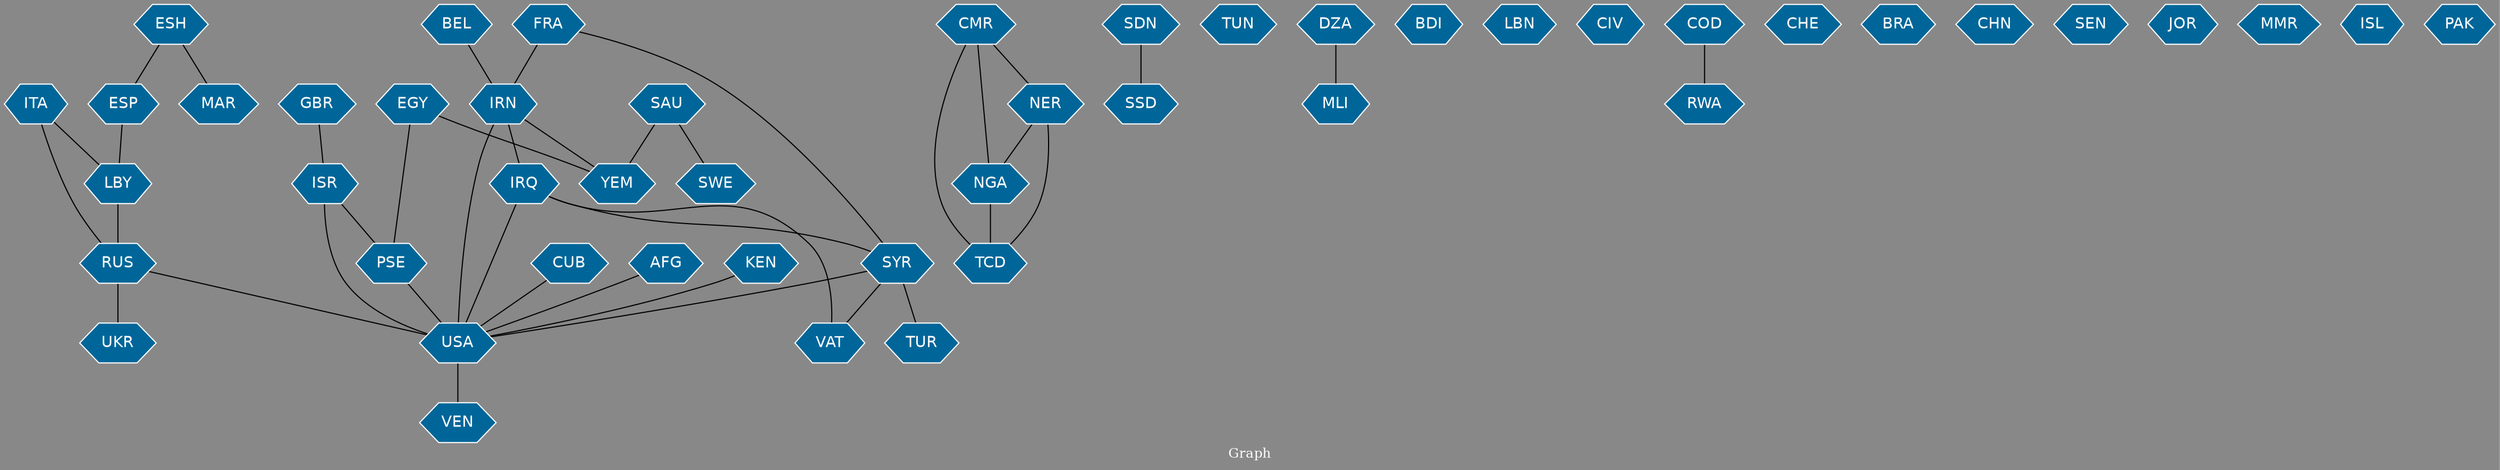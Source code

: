 // Countries together in item graph
graph {
	graph [bgcolor="#888888" fontcolor=white fontsize=12 label="Graph" outputorder=edgesfirst overlap=prism]
	node [color=white fillcolor="#006699" fontcolor=white fontname=Helvetica shape=hexagon style=filled]
	edge [arrowhead=open color=black fontcolor=white fontname=Courier fontsize=12]
		LBY [label=LBY]
		RUS [label=RUS]
		ITA [label=ITA]
		MAR [label=MAR]
		ESH [label=ESH]
		NGA [label=NGA]
		USA [label=USA]
		IRN [label=IRN]
		SSD [label=SSD]
		SDN [label=SDN]
		EGY [label=EGY]
		YEM [label=YEM]
		IRQ [label=IRQ]
		TUN [label=TUN]
		KEN [label=KEN]
		ISR [label=ISR]
		DZA [label=DZA]
		SYR [label=SYR]
		PSE [label=PSE]
		BDI [label=BDI]
		LBN [label=LBN]
		SWE [label=SWE]
		SAU [label=SAU]
		MLI [label=MLI]
		CIV [label=CIV]
		RWA [label=RWA]
		COD [label=COD]
		FRA [label=FRA]
		TUR [label=TUR]
		VAT [label=VAT]
		BEL [label=BEL]
		CHE [label=CHE]
		UKR [label=UKR]
		ESP [label=ESP]
		BRA [label=BRA]
		CHN [label=CHN]
		TCD [label=TCD]
		NER [label=NER]
		CMR [label=CMR]
		SEN [label=SEN]
		CUB [label=CUB]
		AFG [label=AFG]
		GBR [label=GBR]
		JOR [label=JOR]
		MMR [label=MMR]
		VEN [label=VEN]
		ISL [label=ISL]
		PAK [label=PAK]
			LBY -- RUS [weight=1]
			CMR -- NER [weight=1]
			SYR -- USA [weight=3]
			ITA -- RUS [weight=1]
			SYR -- TUR [weight=1]
			COD -- RWA [weight=1]
			SYR -- VAT [weight=1]
			IRN -- IRQ [weight=1]
			FRA -- IRN [weight=2]
			ITA -- LBY [weight=1]
			EGY -- PSE [weight=1]
			SAU -- YEM [weight=1]
			ESP -- LBY [weight=1]
			EGY -- YEM [weight=1]
			NER -- NGA [weight=2]
			SAU -- SWE [weight=1]
			IRQ -- USA [weight=1]
			ISR -- PSE [weight=2]
			GBR -- ISR [weight=1]
			IRQ -- VAT [weight=1]
			FRA -- SYR [weight=1]
			ESH -- MAR [weight=1]
			NGA -- TCD [weight=2]
			RUS -- USA [weight=1]
			RUS -- UKR [weight=1]
			PSE -- USA [weight=1]
			IRQ -- SYR [weight=1]
			IRN -- USA [weight=5]
			CUB -- USA [weight=2]
			ISR -- USA [weight=3]
			SDN -- SSD [weight=2]
			ESH -- ESP [weight=1]
			CMR -- TCD [weight=1]
			IRN -- YEM [weight=1]
			DZA -- MLI [weight=1]
			KEN -- USA [weight=1]
			AFG -- USA [weight=1]
			BEL -- IRN [weight=1]
			NER -- TCD [weight=2]
			CMR -- NGA [weight=1]
			USA -- VEN [weight=2]
}